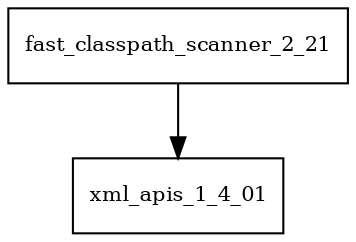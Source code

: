 digraph fast_classpath_scanner_2_21_dependencies {
  node [shape = box, fontsize=10.0];
  fast_classpath_scanner_2_21 -> xml_apis_1_4_01;
}
